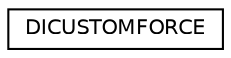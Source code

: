 digraph "Graphical Class Hierarchy"
{
 // LATEX_PDF_SIZE
  edge [fontname="Helvetica",fontsize="10",labelfontname="Helvetica",labelfontsize="10"];
  node [fontname="Helvetica",fontsize="10",shape=record];
  rankdir="LR";
  Node0 [label="DICUSTOMFORCE",height=0.2,width=0.4,color="black", fillcolor="white", style="filled",URL="$structDICUSTOMFORCE.html",tooltip=" "];
}
